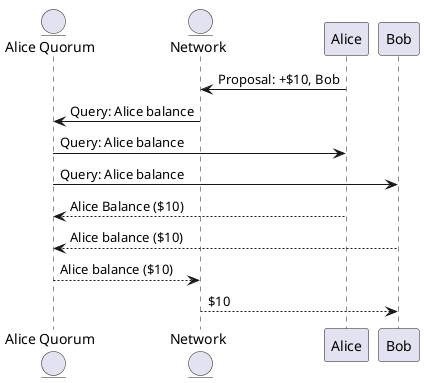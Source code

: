 @startuml

entity "Alice Quorum"
entity Network

Alice -> Network: Proposal: +$10, Bob
Network -> "Alice Quorum": Query: Alice balance
"Alice Quorum" -> Alice: Query: Alice balance
"Alice Quorum" -> Bob: Query: Alice balance
Alice --> "Alice Quorum": Alice Balance ($10)
Bob --> "Alice Quorum": Alice balance ($10)
"Alice Quorum" --> Network: Alice balance ($10)
Network --> Bob: $10

@enduml
